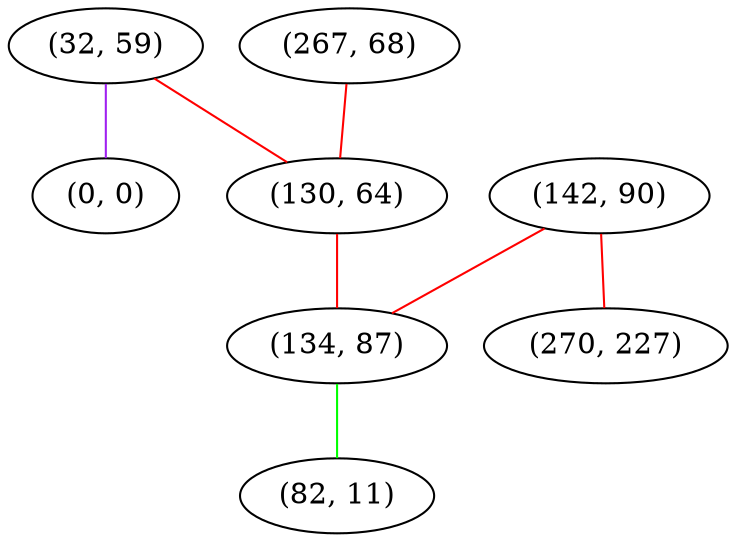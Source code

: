 graph "" {
"(32, 59)";
"(0, 0)";
"(267, 68)";
"(130, 64)";
"(142, 90)";
"(134, 87)";
"(270, 227)";
"(82, 11)";
"(32, 59)" -- "(130, 64)"  [color=red, key=0, weight=1];
"(32, 59)" -- "(0, 0)"  [color=purple, key=0, weight=4];
"(267, 68)" -- "(130, 64)"  [color=red, key=0, weight=1];
"(130, 64)" -- "(134, 87)"  [color=red, key=0, weight=1];
"(142, 90)" -- "(270, 227)"  [color=red, key=0, weight=1];
"(142, 90)" -- "(134, 87)"  [color=red, key=0, weight=1];
"(134, 87)" -- "(82, 11)"  [color=green, key=0, weight=2];
}
